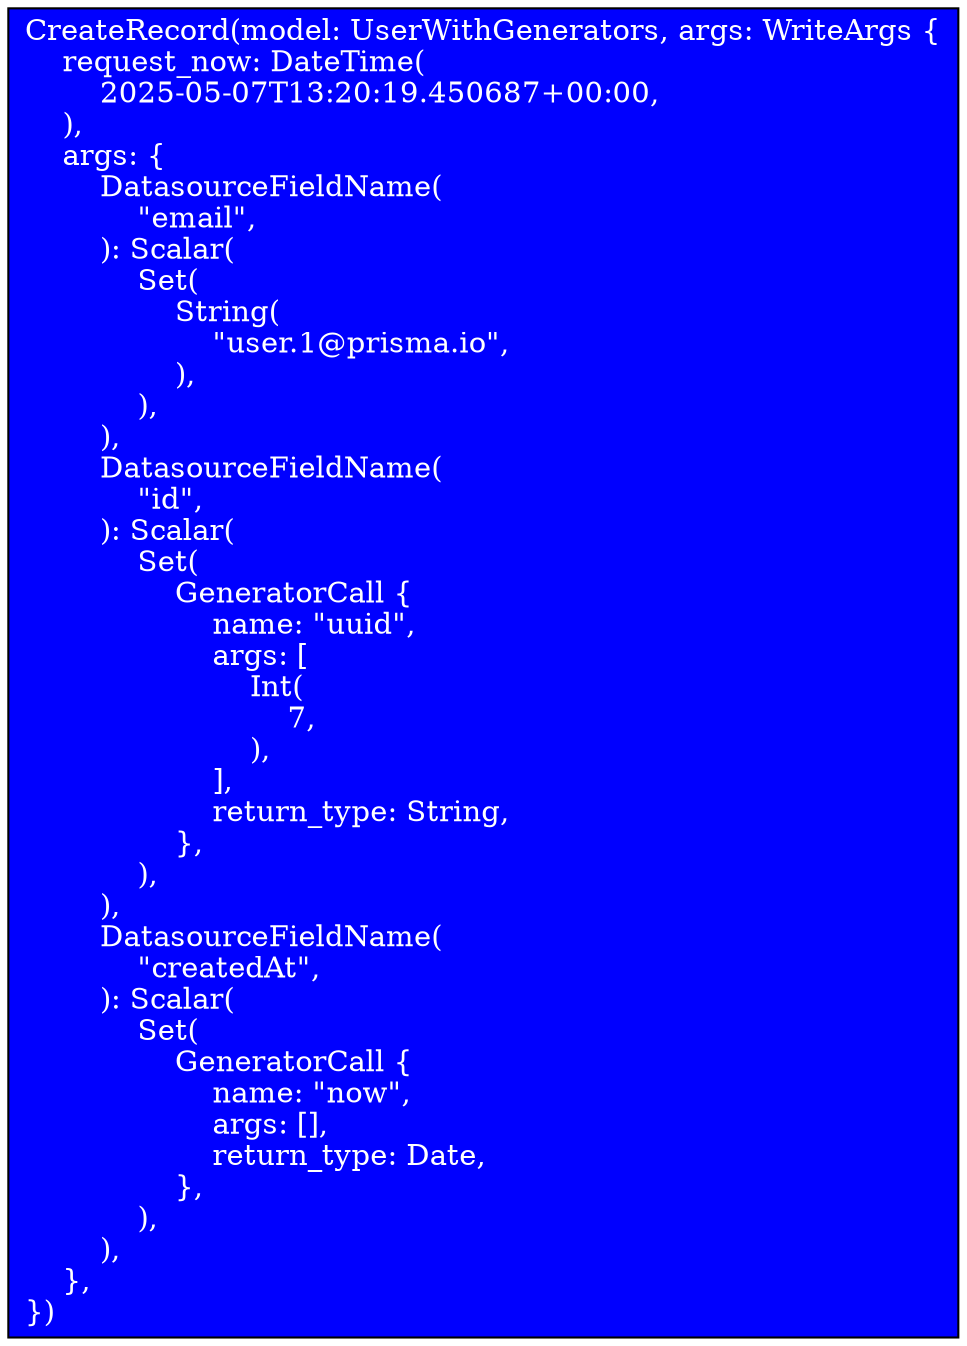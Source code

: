 digraph {
    0 [label="CreateRecord(model: UserWithGenerators, args: WriteArgs {\l    request_now: DateTime(\l        2025-05-07T13:20:19.450687+00:00,\l    ),\l    args: {\l        DatasourceFieldName(\l            \"email\",\l        ): Scalar(\l            Set(\l                String(\l                    \"user.1@prisma.io\",\l                ),\l            ),\l        ),\l        DatasourceFieldName(\l            \"id\",\l        ): Scalar(\l            Set(\l                GeneratorCall {\l                    name: \"uuid\",\l                    args: [\l                        Int(\l                            7,\l                        ),\l                    ],\l                    return_type: String,\l                },\l            ),\l        ),\l        DatasourceFieldName(\l            \"createdAt\",\l        ): Scalar(\l            Set(\l                GeneratorCall {\l                    name: \"now\",\l                    args: [],\l                    return_type: Date,\l                },\l            ),\l        ),\l    },\l})\l", fillcolor=blue, style=filled, shape=rectangle, fontcolor=white]

}